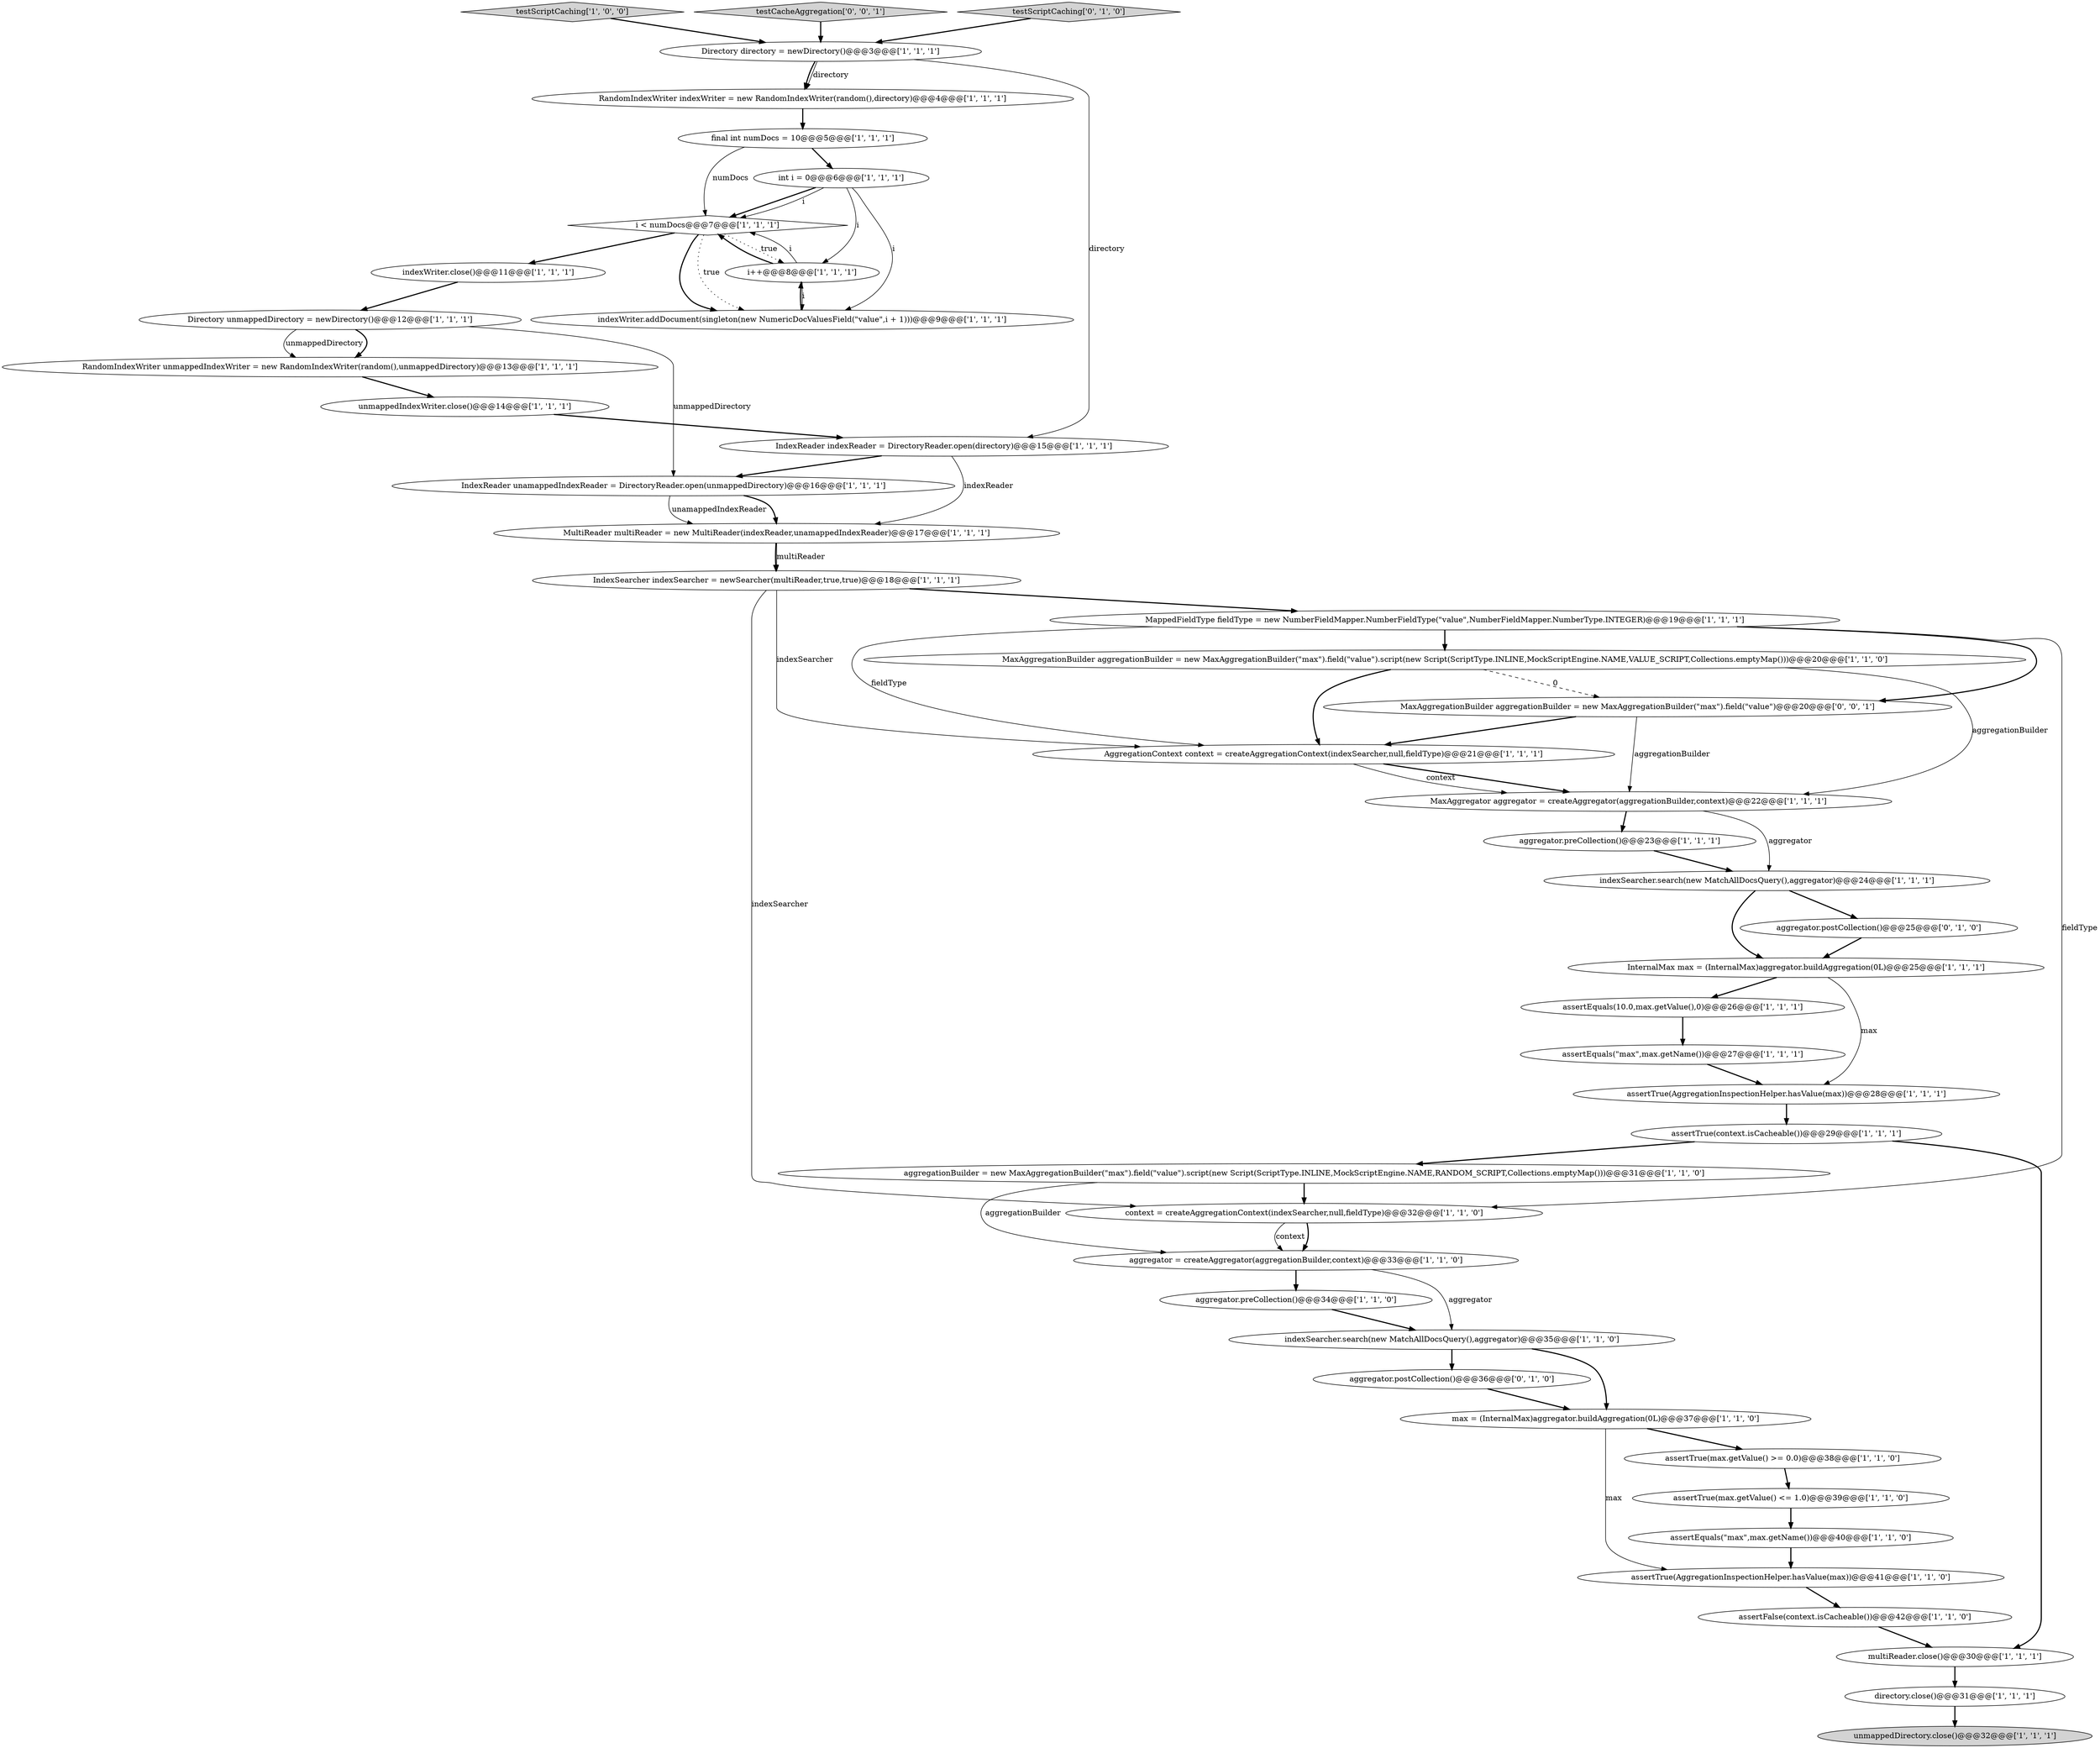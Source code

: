 digraph {
21 [style = filled, label = "max = (InternalMax)aggregator.buildAggregation(0L)@@@37@@@['1', '1', '0']", fillcolor = white, shape = ellipse image = "AAA0AAABBB1BBB"];
15 [style = filled, label = "i++@@@8@@@['1', '1', '1']", fillcolor = white, shape = ellipse image = "AAA0AAABBB1BBB"];
0 [style = filled, label = "unmappedIndexWriter.close()@@@14@@@['1', '1', '1']", fillcolor = white, shape = ellipse image = "AAA0AAABBB1BBB"];
18 [style = filled, label = "MappedFieldType fieldType = new NumberFieldMapper.NumberFieldType(\"value\",NumberFieldMapper.NumberType.INTEGER)@@@19@@@['1', '1', '1']", fillcolor = white, shape = ellipse image = "AAA0AAABBB1BBB"];
7 [style = filled, label = "aggregator.preCollection()@@@34@@@['1', '1', '0']", fillcolor = white, shape = ellipse image = "AAA0AAABBB1BBB"];
17 [style = filled, label = "assertTrue(max.getValue() <= 1.0)@@@39@@@['1', '1', '0']", fillcolor = white, shape = ellipse image = "AAA0AAABBB1BBB"];
36 [style = filled, label = "IndexSearcher indexSearcher = newSearcher(multiReader,true,true)@@@18@@@['1', '1', '1']", fillcolor = white, shape = ellipse image = "AAA0AAABBB1BBB"];
28 [style = filled, label = "indexWriter.close()@@@11@@@['1', '1', '1']", fillcolor = white, shape = ellipse image = "AAA0AAABBB1BBB"];
33 [style = filled, label = "RandomIndexWriter unmappedIndexWriter = new RandomIndexWriter(random(),unmappedDirectory)@@@13@@@['1', '1', '1']", fillcolor = white, shape = ellipse image = "AAA0AAABBB1BBB"];
30 [style = filled, label = "final int numDocs = 10@@@5@@@['1', '1', '1']", fillcolor = white, shape = ellipse image = "AAA0AAABBB1BBB"];
2 [style = filled, label = "directory.close()@@@31@@@['1', '1', '1']", fillcolor = white, shape = ellipse image = "AAA0AAABBB1BBB"];
1 [style = filled, label = "InternalMax max = (InternalMax)aggregator.buildAggregation(0L)@@@25@@@['1', '1', '1']", fillcolor = white, shape = ellipse image = "AAA0AAABBB1BBB"];
42 [style = filled, label = "aggregator.postCollection()@@@36@@@['0', '1', '0']", fillcolor = white, shape = ellipse image = "AAA1AAABBB2BBB"];
14 [style = filled, label = "IndexReader unamappedIndexReader = DirectoryReader.open(unmappedDirectory)@@@16@@@['1', '1', '1']", fillcolor = white, shape = ellipse image = "AAA0AAABBB1BBB"];
4 [style = filled, label = "assertTrue(AggregationInspectionHelper.hasValue(max))@@@28@@@['1', '1', '1']", fillcolor = white, shape = ellipse image = "AAA0AAABBB1BBB"];
37 [style = filled, label = "testScriptCaching['1', '0', '0']", fillcolor = lightgray, shape = diamond image = "AAA0AAABBB1BBB"];
24 [style = filled, label = "MaxAggregationBuilder aggregationBuilder = new MaxAggregationBuilder(\"max\").field(\"value\").script(new Script(ScriptType.INLINE,MockScriptEngine.NAME,VALUE_SCRIPT,Collections.emptyMap()))@@@20@@@['1', '1', '0']", fillcolor = white, shape = ellipse image = "AAA0AAABBB1BBB"];
25 [style = filled, label = "assertFalse(context.isCacheable())@@@42@@@['1', '1', '0']", fillcolor = white, shape = ellipse image = "AAA0AAABBB1BBB"];
27 [style = filled, label = "assertTrue(max.getValue() >= 0.0)@@@38@@@['1', '1', '0']", fillcolor = white, shape = ellipse image = "AAA0AAABBB1BBB"];
35 [style = filled, label = "int i = 0@@@6@@@['1', '1', '1']", fillcolor = white, shape = ellipse image = "AAA0AAABBB1BBB"];
44 [style = filled, label = "testCacheAggregation['0', '0', '1']", fillcolor = lightgray, shape = diamond image = "AAA0AAABBB3BBB"];
11 [style = filled, label = "indexSearcher.search(new MatchAllDocsQuery(),aggregator)@@@35@@@['1', '1', '0']", fillcolor = white, shape = ellipse image = "AAA0AAABBB1BBB"];
34 [style = filled, label = "IndexReader indexReader = DirectoryReader.open(directory)@@@15@@@['1', '1', '1']", fillcolor = white, shape = ellipse image = "AAA0AAABBB1BBB"];
22 [style = filled, label = "RandomIndexWriter indexWriter = new RandomIndexWriter(random(),directory)@@@4@@@['1', '1', '1']", fillcolor = white, shape = ellipse image = "AAA0AAABBB1BBB"];
23 [style = filled, label = "assertEquals(\"max\",max.getName())@@@40@@@['1', '1', '0']", fillcolor = white, shape = ellipse image = "AAA0AAABBB1BBB"];
38 [style = filled, label = "AggregationContext context = createAggregationContext(indexSearcher,null,fieldType)@@@21@@@['1', '1', '1']", fillcolor = white, shape = ellipse image = "AAA0AAABBB1BBB"];
29 [style = filled, label = "MaxAggregator aggregator = createAggregator(aggregationBuilder,context)@@@22@@@['1', '1', '1']", fillcolor = white, shape = ellipse image = "AAA0AAABBB1BBB"];
39 [style = filled, label = "Directory directory = newDirectory()@@@3@@@['1', '1', '1']", fillcolor = white, shape = ellipse image = "AAA0AAABBB1BBB"];
40 [style = filled, label = "Directory unmappedDirectory = newDirectory()@@@12@@@['1', '1', '1']", fillcolor = white, shape = ellipse image = "AAA0AAABBB1BBB"];
9 [style = filled, label = "assertTrue(context.isCacheable())@@@29@@@['1', '1', '1']", fillcolor = white, shape = ellipse image = "AAA0AAABBB1BBB"];
32 [style = filled, label = "assertEquals(10.0,max.getValue(),0)@@@26@@@['1', '1', '1']", fillcolor = white, shape = ellipse image = "AAA0AAABBB1BBB"];
19 [style = filled, label = "indexWriter.addDocument(singleton(new NumericDocValuesField(\"value\",i + 1)))@@@9@@@['1', '1', '1']", fillcolor = white, shape = ellipse image = "AAA0AAABBB1BBB"];
5 [style = filled, label = "unmappedDirectory.close()@@@32@@@['1', '1', '1']", fillcolor = lightgray, shape = ellipse image = "AAA0AAABBB1BBB"];
45 [style = filled, label = "MaxAggregationBuilder aggregationBuilder = new MaxAggregationBuilder(\"max\").field(\"value\")@@@20@@@['0', '0', '1']", fillcolor = white, shape = ellipse image = "AAA0AAABBB3BBB"];
43 [style = filled, label = "aggregator.postCollection()@@@25@@@['0', '1', '0']", fillcolor = white, shape = ellipse image = "AAA1AAABBB2BBB"];
12 [style = filled, label = "context = createAggregationContext(indexSearcher,null,fieldType)@@@32@@@['1', '1', '0']", fillcolor = white, shape = ellipse image = "AAA0AAABBB1BBB"];
6 [style = filled, label = "aggregator = createAggregator(aggregationBuilder,context)@@@33@@@['1', '1', '0']", fillcolor = white, shape = ellipse image = "AAA0AAABBB1BBB"];
8 [style = filled, label = "MultiReader multiReader = new MultiReader(indexReader,unamappedIndexReader)@@@17@@@['1', '1', '1']", fillcolor = white, shape = ellipse image = "AAA0AAABBB1BBB"];
13 [style = filled, label = "multiReader.close()@@@30@@@['1', '1', '1']", fillcolor = white, shape = ellipse image = "AAA0AAABBB1BBB"];
26 [style = filled, label = "aggregator.preCollection()@@@23@@@['1', '1', '1']", fillcolor = white, shape = ellipse image = "AAA0AAABBB1BBB"];
31 [style = filled, label = "assertEquals(\"max\",max.getName())@@@27@@@['1', '1', '1']", fillcolor = white, shape = ellipse image = "AAA0AAABBB1BBB"];
41 [style = filled, label = "testScriptCaching['0', '1', '0']", fillcolor = lightgray, shape = diamond image = "AAA0AAABBB2BBB"];
20 [style = filled, label = "indexSearcher.search(new MatchAllDocsQuery(),aggregator)@@@24@@@['1', '1', '1']", fillcolor = white, shape = ellipse image = "AAA0AAABBB1BBB"];
3 [style = filled, label = "aggregationBuilder = new MaxAggregationBuilder(\"max\").field(\"value\").script(new Script(ScriptType.INLINE,MockScriptEngine.NAME,RANDOM_SCRIPT,Collections.emptyMap()))@@@31@@@['1', '1', '0']", fillcolor = white, shape = ellipse image = "AAA0AAABBB1BBB"];
16 [style = filled, label = "assertTrue(AggregationInspectionHelper.hasValue(max))@@@41@@@['1', '1', '0']", fillcolor = white, shape = ellipse image = "AAA0AAABBB1BBB"];
10 [style = filled, label = "i < numDocs@@@7@@@['1', '1', '1']", fillcolor = white, shape = diamond image = "AAA0AAABBB1BBB"];
45->38 [style = bold, label=""];
29->26 [style = bold, label=""];
22->30 [style = bold, label=""];
24->29 [style = solid, label="aggregationBuilder"];
10->15 [style = dotted, label="true"];
29->20 [style = solid, label="aggregator"];
15->19 [style = solid, label="i"];
8->36 [style = bold, label=""];
11->21 [style = bold, label=""];
18->45 [style = bold, label=""];
35->15 [style = solid, label="i"];
1->4 [style = solid, label="max"];
16->25 [style = bold, label=""];
18->24 [style = bold, label=""];
2->5 [style = bold, label=""];
26->20 [style = bold, label=""];
38->29 [style = bold, label=""];
9->3 [style = bold, label=""];
9->13 [style = bold, label=""];
18->12 [style = solid, label="fieldType"];
19->15 [style = bold, label=""];
23->16 [style = bold, label=""];
40->33 [style = bold, label=""];
41->39 [style = bold, label=""];
10->28 [style = bold, label=""];
7->11 [style = bold, label=""];
35->10 [style = bold, label=""];
42->21 [style = bold, label=""];
35->19 [style = solid, label="i"];
20->1 [style = bold, label=""];
24->45 [style = dashed, label="0"];
10->19 [style = bold, label=""];
45->29 [style = solid, label="aggregationBuilder"];
24->38 [style = bold, label=""];
40->33 [style = solid, label="unmappedDirectory"];
36->18 [style = bold, label=""];
31->4 [style = bold, label=""];
3->6 [style = solid, label="aggregationBuilder"];
37->39 [style = bold, label=""];
3->12 [style = bold, label=""];
32->31 [style = bold, label=""];
27->17 [style = bold, label=""];
11->42 [style = bold, label=""];
39->22 [style = solid, label="directory"];
4->9 [style = bold, label=""];
36->38 [style = solid, label="indexSearcher"];
39->34 [style = solid, label="directory"];
18->38 [style = solid, label="fieldType"];
25->13 [style = bold, label=""];
14->8 [style = bold, label=""];
17->23 [style = bold, label=""];
21->27 [style = bold, label=""];
12->6 [style = bold, label=""];
43->1 [style = bold, label=""];
34->8 [style = solid, label="indexReader"];
8->36 [style = solid, label="multiReader"];
36->12 [style = solid, label="indexSearcher"];
39->22 [style = bold, label=""];
15->10 [style = solid, label="i"];
30->35 [style = bold, label=""];
28->40 [style = bold, label=""];
30->10 [style = solid, label="numDocs"];
6->7 [style = bold, label=""];
38->29 [style = solid, label="context"];
20->43 [style = bold, label=""];
0->34 [style = bold, label=""];
13->2 [style = bold, label=""];
35->10 [style = solid, label="i"];
6->11 [style = solid, label="aggregator"];
33->0 [style = bold, label=""];
12->6 [style = solid, label="context"];
21->16 [style = solid, label="max"];
15->10 [style = bold, label=""];
34->14 [style = bold, label=""];
44->39 [style = bold, label=""];
10->19 [style = dotted, label="true"];
14->8 [style = solid, label="unamappedIndexReader"];
1->32 [style = bold, label=""];
40->14 [style = solid, label="unmappedDirectory"];
}
